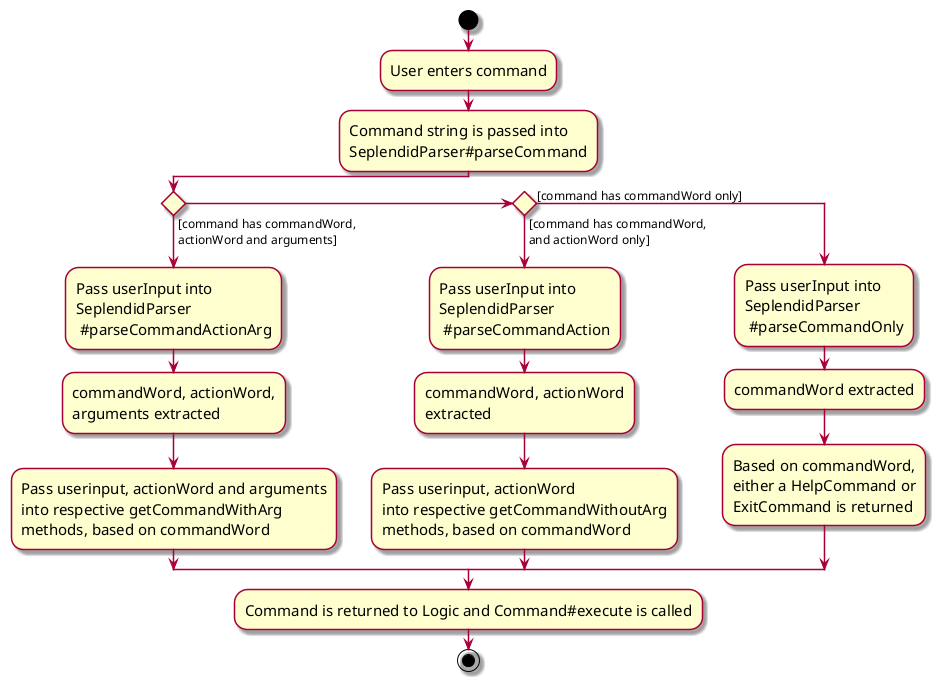 @startuml
skin rose
skinparam ActivityFontSize 15
skinparam ArrowFontSize 12
start
:User enters command;
:Command string is passed into\nSeplendidParser#parseCommand;
'Since the beta syntax does not support placing the condition outside the
'diamond we place it as the true branch instead.
if () then ([command has commandWord,\nactionWord and arguments])
    -Pass userInput into\nSeplendidParser\n #parseCommandActionArg
    -commandWord, actionWord,\narguments extracted
    -Pass userinput, actionWord and arguments\ninto respective getCommandWithArg\nmethods, based on commandWord
elseif () then ([command has commandWord,\nand actionWord only])
    -Pass userInput into\nSeplendidParser\n #parseCommandAction
    -commandWord, actionWord\nextracted
    -Pass userinput, actionWord\ninto respective getCommandWithoutArg\nmethods, based on commandWord
else ([command has commandWord only])
    -Pass userInput into\nSeplendidParser\n #parseCommandOnly
    -commandWord extracted
    -Based on commandWord,\neither a HelpCommand or\nExitCommand is returned

endif
-Command is returned to Logic and Command#execute is called
stop
@enduml
